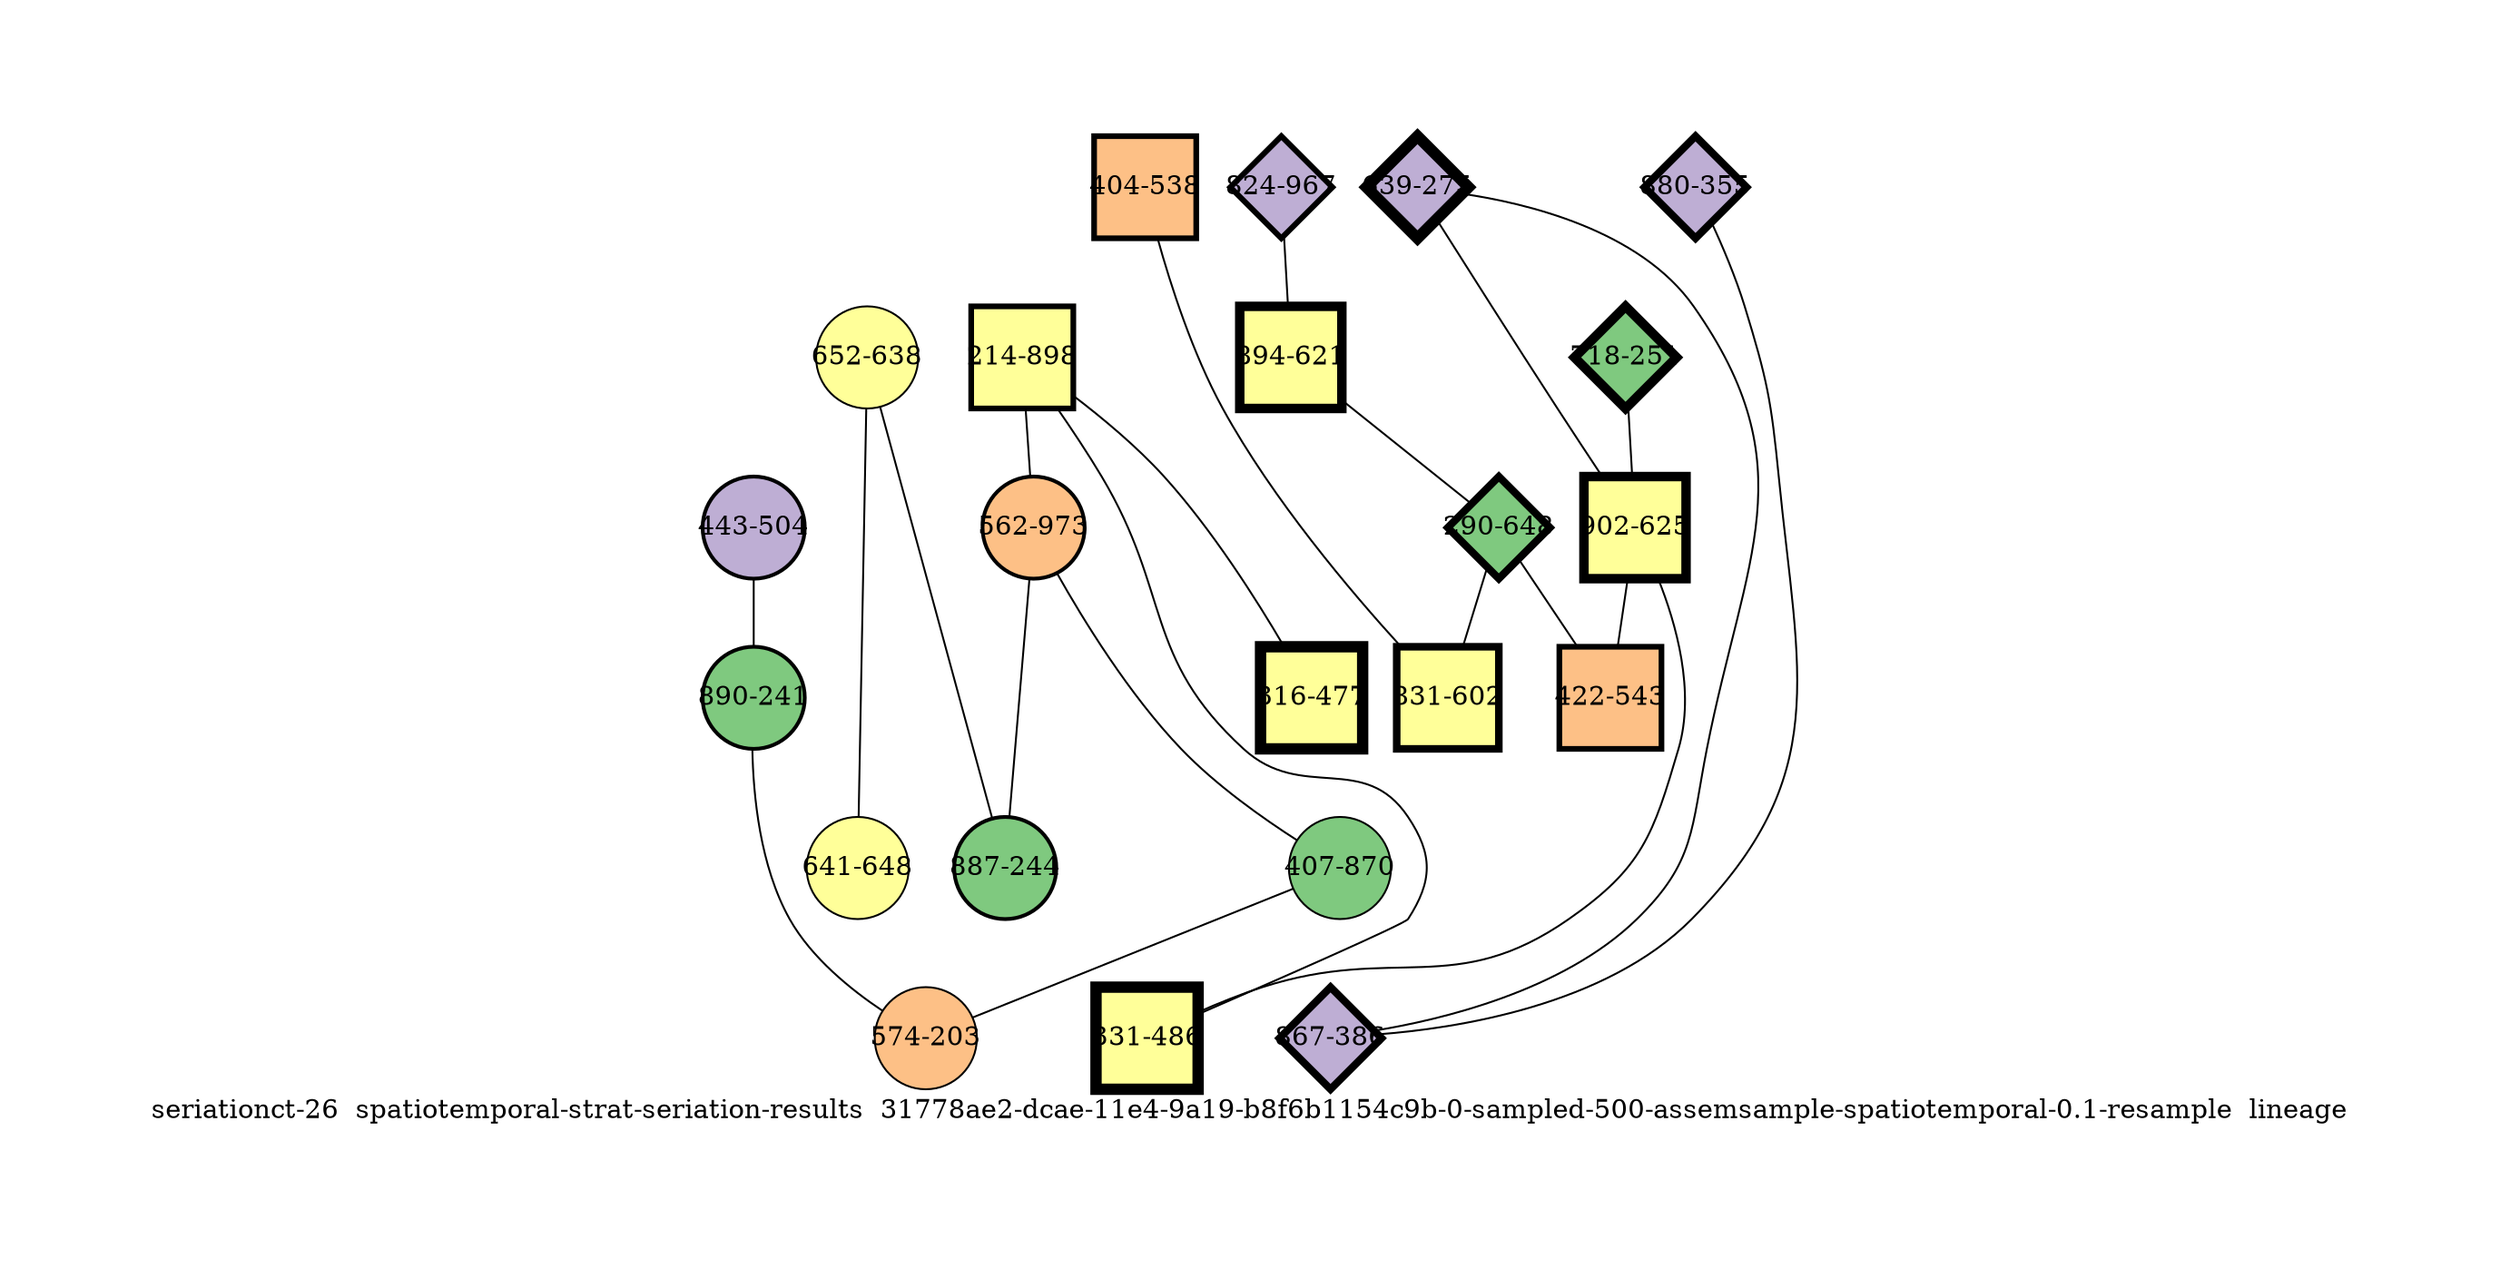 strict graph "seriationct-26  spatiotemporal-strat-seriation-results  31778ae2-dcae-11e4-9a19-b8f6b1154c9b-0-sampled-500-assemsample-spatiotemporal-0.1-resample  lineage" {
labelloc=b;
ratio=auto;
pad="1.0";
label="seriationct-26  spatiotemporal-strat-seriation-results  31778ae2-dcae-11e4-9a19-b8f6b1154c9b-0-sampled-500-assemsample-spatiotemporal-0.1-resample  lineage";
node [width="0.75", style=filled, fixedsize=true, height="0.75", shape=circle, label=""];
0 [xCoordinate="504.0", appears_in_slice=2, yCoordinate="443.0", colorscheme=accent6, lineage_id=0, short_label="443-504", label="443-504", shape=circle, cluster_id=1, fillcolor=2, size="500.0", id=0, penwidth="2.0"];
1 [xCoordinate="355.0", appears_in_slice=4, yCoordinate="880.0", colorscheme=accent6, lineage_id=2, short_label="880-355", label="880-355", shape=diamond, cluster_id=1, fillcolor=2, size="500.0", id=1, penwidth="4.0"];
2 [xCoordinate="241.0", appears_in_slice=2, yCoordinate="890.0", colorscheme=accent6, lineage_id=0, short_label="890-241", label="890-241", shape=circle, cluster_id=0, fillcolor=1, size="500.0", id=2, penwidth="2.0"];
3 [xCoordinate="898.0", appears_in_slice=3, yCoordinate="214.0", colorscheme=accent6, lineage_id=1, short_label="214-898", label="214-898", shape=square, cluster_id=3, fillcolor=4, size="500.0", id=3, penwidth="3.0"];
4 [xCoordinate="275.0", appears_in_slice=6, yCoordinate="639.0", colorscheme=accent6, lineage_id=2, short_label="639-275", label="639-275", shape=diamond, cluster_id=1, fillcolor=2, size="500.0", id=4, penwidth="6.0"];
5 [xCoordinate="638.0", appears_in_slice=1, yCoordinate="652.0", colorscheme=accent6, lineage_id=0, short_label="652-638", label="652-638", shape=circle, cluster_id=3, fillcolor=4, size="500.0", id=5, penwidth="1.0"];
6 [xCoordinate="973.0", appears_in_slice=2, yCoordinate="562.0", colorscheme=accent6, lineage_id=0, short_label="562-973", label="562-973", shape=circle, cluster_id=2, fillcolor=3, size="500.0", id=6, penwidth="2.0"];
7 [xCoordinate="251.0", appears_in_slice=5, yCoordinate="718.0", colorscheme=accent6, lineage_id=2, short_label="718-251", label="718-251", shape=diamond, cluster_id=0, fillcolor=1, size="500.0", id=7, penwidth="5.0"];
8 [xCoordinate="625.0", appears_in_slice=5, yCoordinate="902.0", colorscheme=accent6, lineage_id=1, short_label="902-625", label="902-625", shape=square, cluster_id=3, fillcolor=4, size="500.0", id=8, penwidth="5.0"];
9 [xCoordinate="386.0", appears_in_slice=4, yCoordinate="867.0", colorscheme=accent6, lineage_id=2, short_label="867-386", label="867-386", shape=diamond, cluster_id=1, fillcolor=2, size="500.0", id=21, penwidth="4.0"];
10 [xCoordinate="648.0", appears_in_slice=1, yCoordinate="641.0", colorscheme=accent6, lineage_id=0, short_label="641-648", label="641-648", shape=circle, cluster_id=3, fillcolor=4, size="500.0", id=10, penwidth="1.0"];
11 [xCoordinate="967.0", appears_in_slice=3, yCoordinate="824.0", colorscheme=accent6, lineage_id=2, short_label="824-967", label="824-967", shape=diamond, cluster_id=1, fillcolor=2, size="500.0", id=11, penwidth="3.0"];
12 [xCoordinate="621.0", appears_in_slice=5, yCoordinate="894.0", colorscheme=accent6, lineage_id=1, short_label="894-621", label="894-621", shape=square, cluster_id=3, fillcolor=4, size="500.0", id=12, penwidth="5.0"];
13 [xCoordinate="486.0", appears_in_slice=6, yCoordinate="331.0", colorscheme=accent6, lineage_id=1, short_label="331-486", label="331-486", shape=square, cluster_id=3, fillcolor=4, size="500.0", id=13, penwidth="6.0"];
14 [xCoordinate="870.0", appears_in_slice=1, yCoordinate="407.0", colorscheme=accent6, lineage_id=0, short_label="407-870", label="407-870", shape=circle, cluster_id=0, fillcolor=1, size="500.0", id=14, penwidth="1.0"];
15 [xCoordinate="538.0", appears_in_slice=3, yCoordinate="404.0", colorscheme=accent6, lineage_id=1, short_label="404-538", label="404-538", shape=square, cluster_id=2, fillcolor=3, size="500.0", id=15, penwidth="3.0"];
16 [xCoordinate="244.0", appears_in_slice=2, yCoordinate="887.0", colorscheme=accent6, lineage_id=0, short_label="887-244", label="887-244", shape=circle, cluster_id=0, fillcolor=1, size="500.0", id=16, penwidth="2.0"];
17 [xCoordinate="477.0", appears_in_slice=6, yCoordinate="316.0", colorscheme=accent6, lineage_id=1, short_label="316-477", label="316-477", shape=square, cluster_id=3, fillcolor=4, size="500.0", id=17, penwidth="6.0"];
18 [xCoordinate="203.0", appears_in_slice=1, yCoordinate="574.0", colorscheme=accent6, lineage_id=0, short_label="574-203", label="574-203", shape=circle, cluster_id=2, fillcolor=3, size="500.0", id=18, penwidth="1.0"];
19 [xCoordinate="648.0", appears_in_slice=4, yCoordinate="290.0", colorscheme=accent6, lineage_id=2, short_label="290-648", label="290-648", shape=diamond, cluster_id=0, fillcolor=1, size="500.0", id=19, penwidth="4.0"];
20 [xCoordinate="543.0", appears_in_slice=3, yCoordinate="422.0", colorscheme=accent6, lineage_id=1, short_label="422-543", label="422-543", shape=square, cluster_id=2, fillcolor=3, size="500.0", id=20, penwidth="3.0"];
21 [xCoordinate="602.0", appears_in_slice=4, yCoordinate="831.0", colorscheme=accent6, lineage_id=1, short_label="831-602", label="831-602", shape=square, cluster_id=3, fillcolor=4, size="500.0", id=9, penwidth="4.0"];
0 -- 2  [inverseweight="24.8145833493", weight="0.0402988833592"];
1 -- 9  [inverseweight="25.449329928", weight="0.0392937654088"];
2 -- 18  [inverseweight="3.29089837728", weight="0.303868392565"];
3 -- 17  [inverseweight="1.21515384263", weight="0.822941067149"];
3 -- 13  [inverseweight="1.69005743386", weight="0.591695867824"];
3 -- 6  [inverseweight="1.72938959515", weight="0.578238705035"];
4 -- 8  [inverseweight="5.36982899515", weight="0.186225669552"];
4 -- 9  [inverseweight="3.31759366918", weight="0.301423290407"];
5 -- 16  [inverseweight="2.66289158703", weight="0.375531623169"];
5 -- 10  [inverseweight="37.267799625", weight="0.02683281573"];
6 -- 16  [inverseweight="2.95449662029", weight="0.338467132821"];
6 -- 14  [inverseweight="2.39930295978", weight="0.41678771575"];
7 -- 8  [inverseweight="2.67215437477", weight="0.374229875878"];
8 -- 20  [inverseweight="5.53780831222", weight="0.180576853445"];
8 -- 13  [inverseweight="6.25586762764", weight="0.159849929622"];
11 -- 12  [inverseweight="3.00822974088", weight="0.332421419286"];
12 -- 19  [inverseweight="3.41267115615", weight="0.293025596152"];
14 -- 18  [inverseweight="3.82964715716", weight="0.261120661764"];
15 -- 21  [inverseweight="1.35012899749", weight="0.740669966989"];
19 -- 20  [inverseweight="5.70025013246", weight="0.175430898077"];
19 -- 21  [inverseweight="31.75003175", weight="0.031496031496"];
}
